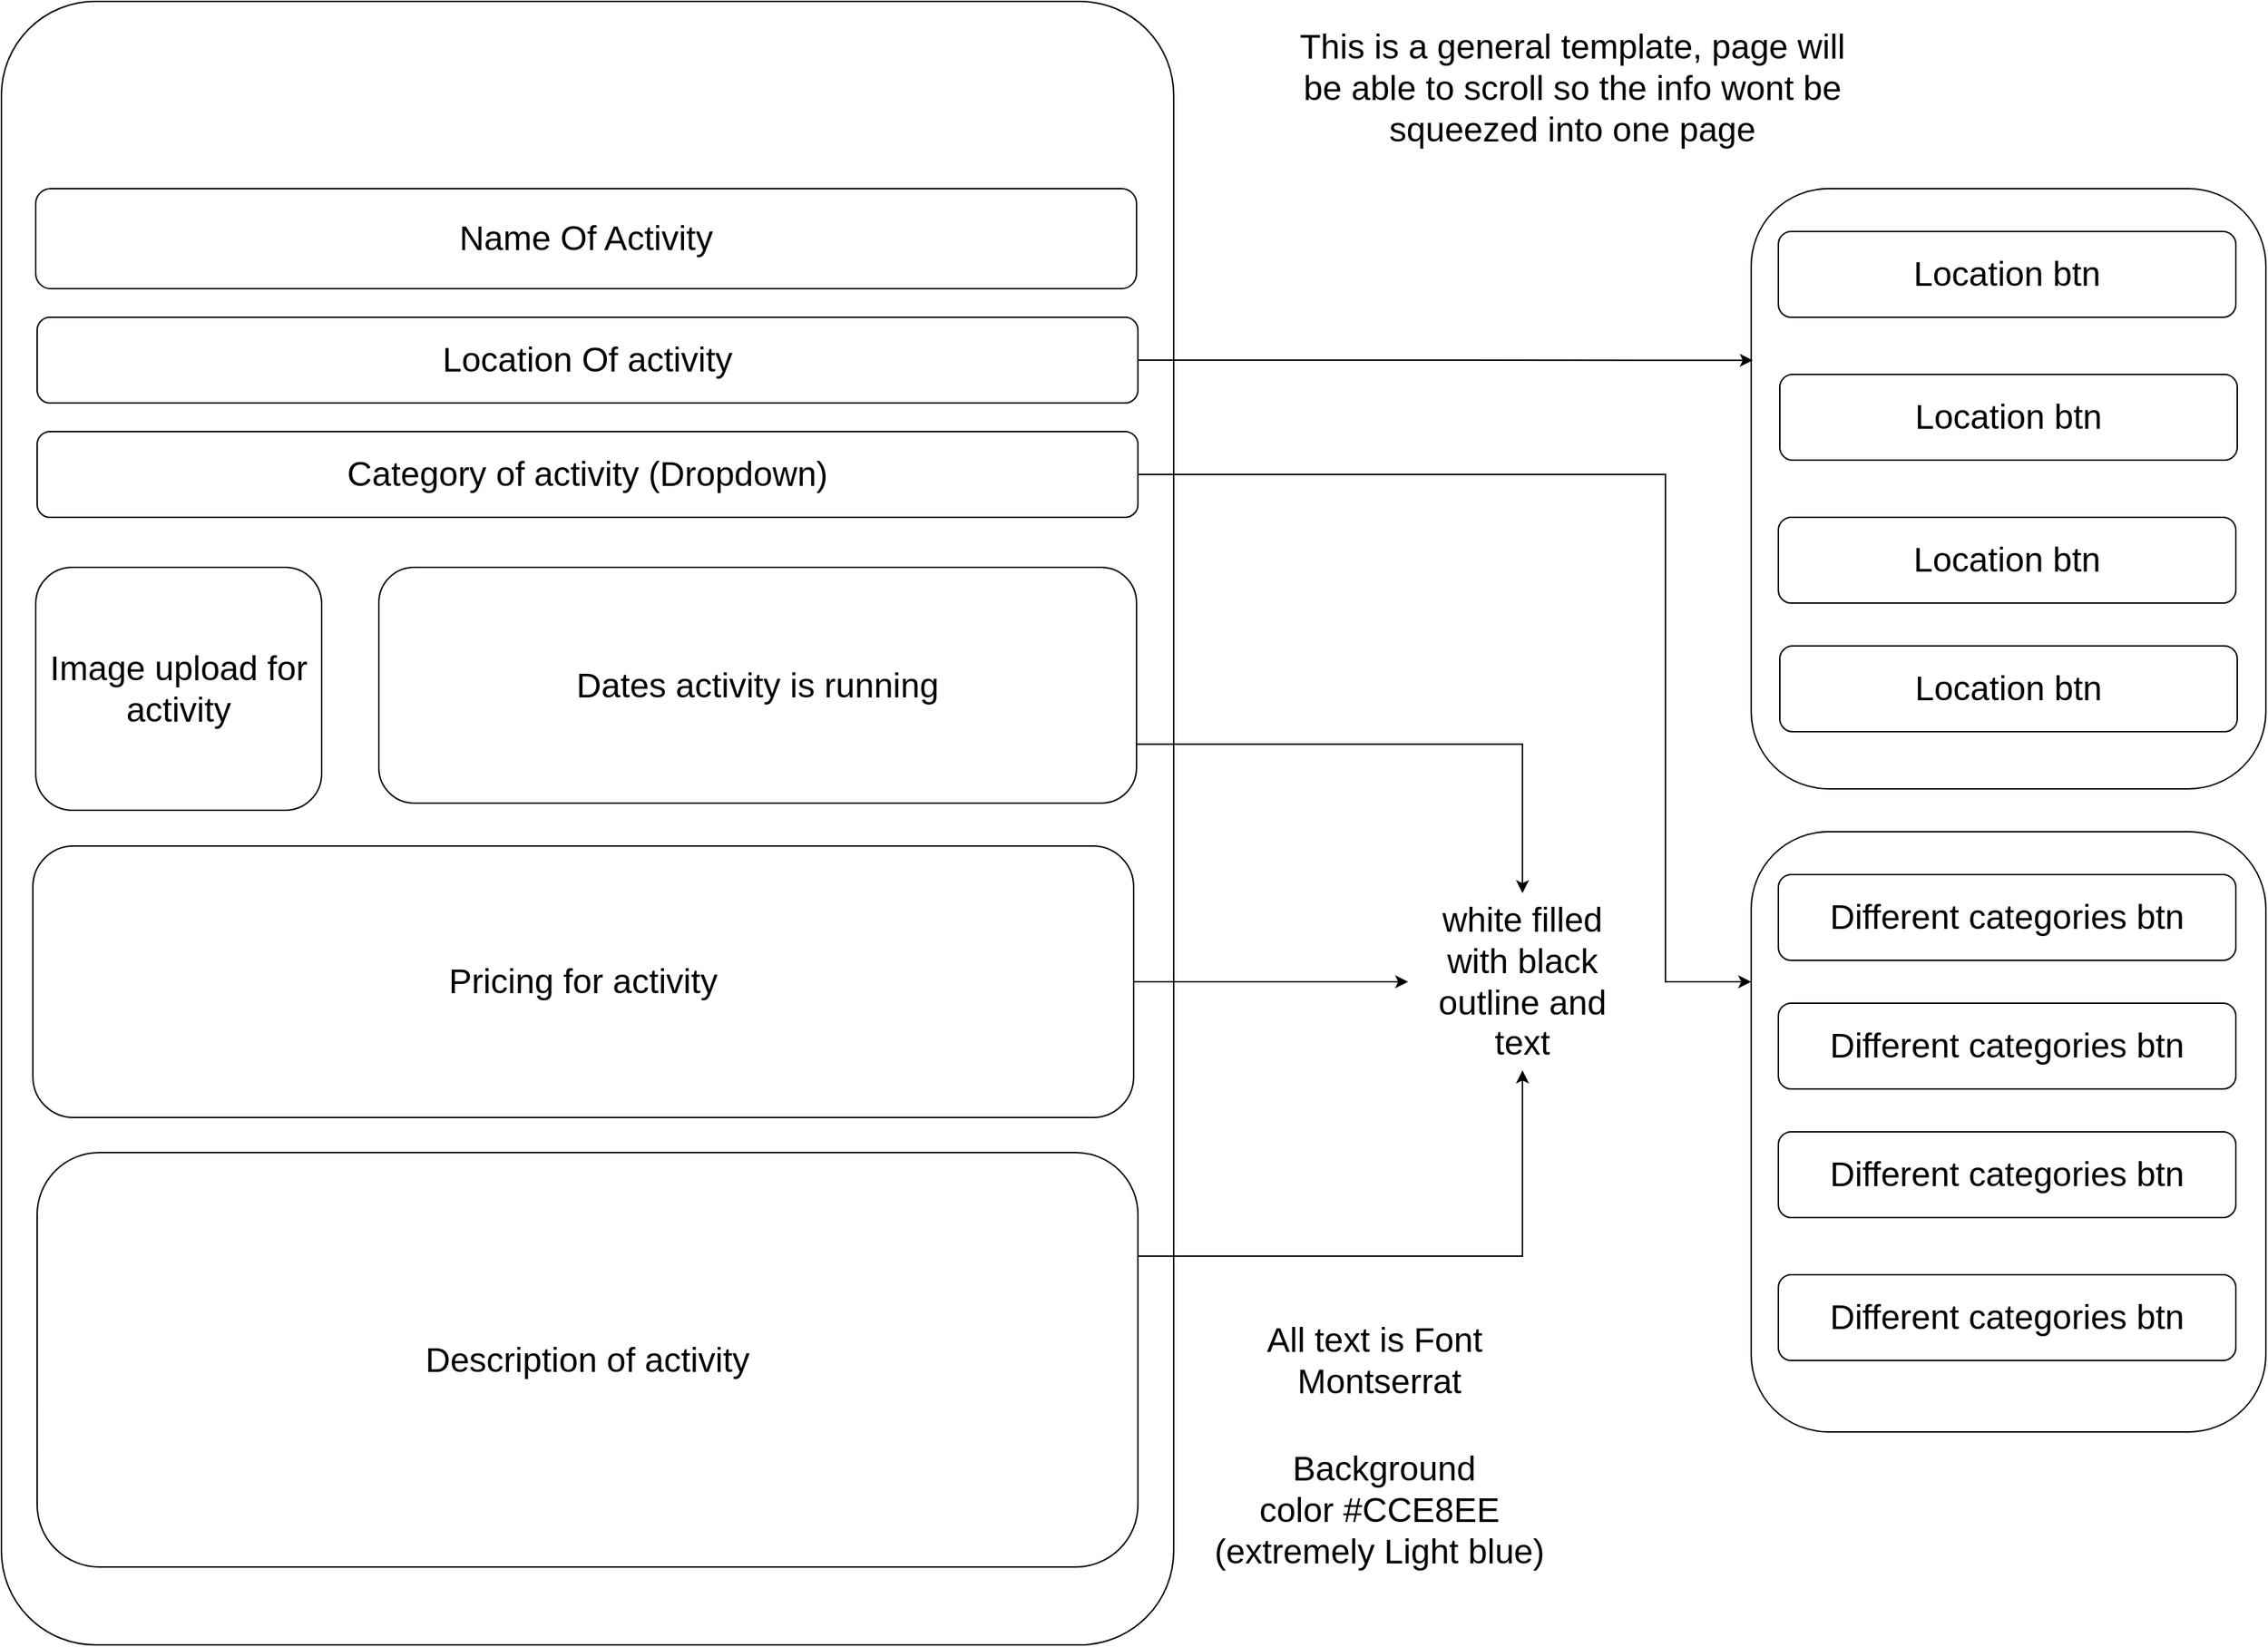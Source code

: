 <mxfile version="24.0.7" type="device">
  <diagram name="Page-1" id="f1b7ffb7-ca1e-a977-7cf5-a751b3c06c05">
    <mxGraphModel dx="2049" dy="1054" grid="1" gridSize="10" guides="1" tooltips="1" connect="1" arrows="1" fold="1" page="1" pageScale="1" pageWidth="826" pageHeight="1169" background="none" math="0" shadow="0">
      <root>
        <mxCell id="0" />
        <mxCell id="1" parent="0" />
        <mxCell id="zgCjQxgJXhWNuV71LP3J-62" value="" style="rounded=1;whiteSpace=wrap;html=1;arcSize=8;" vertex="1" parent="1">
          <mxGeometry x="6" y="9" width="820" height="1150" as="geometry" />
        </mxCell>
        <mxCell id="zgCjQxgJXhWNuV71LP3J-63" value="&lt;font style=&quot;font-size: 24px;&quot;&gt;Name Of Activity&lt;/font&gt;" style="rounded=1;whiteSpace=wrap;html=1;" vertex="1" parent="1">
          <mxGeometry x="30" y="140" width="770" height="70" as="geometry" />
        </mxCell>
        <mxCell id="zgCjQxgJXhWNuV71LP3J-83" style="edgeStyle=orthogonalEdgeStyle;rounded=0;orthogonalLoop=1;jettySize=auto;html=1;exitX=1;exitY=0.5;exitDx=0;exitDy=0;entryX=0;entryY=0.25;entryDx=0;entryDy=0;" edge="1" parent="1" source="zgCjQxgJXhWNuV71LP3J-64" target="zgCjQxgJXhWNuV71LP3J-73">
          <mxGeometry relative="1" as="geometry">
            <Array as="points">
              <mxPoint x="1170" y="340" />
              <mxPoint x="1170" y="695" />
            </Array>
          </mxGeometry>
        </mxCell>
        <mxCell id="zgCjQxgJXhWNuV71LP3J-64" value="&lt;font style=&quot;font-size: 24px;&quot;&gt;Category of activity (Dropdown)&lt;/font&gt;" style="rounded=1;whiteSpace=wrap;html=1;" vertex="1" parent="1">
          <mxGeometry x="31" y="310" width="770" height="60" as="geometry" />
        </mxCell>
        <mxCell id="zgCjQxgJXhWNuV71LP3J-65" value="" style="rounded=1;whiteSpace=wrap;html=1;" vertex="1" parent="1">
          <mxGeometry x="1230" y="140" width="360" height="420" as="geometry" />
        </mxCell>
        <mxCell id="zgCjQxgJXhWNuV71LP3J-70" value="&lt;font style=&quot;font-size: 24px;&quot;&gt;Location btn&lt;/font&gt;" style="rounded=1;whiteSpace=wrap;html=1;" vertex="1" parent="1">
          <mxGeometry x="1249" y="170" width="320" height="60" as="geometry" />
        </mxCell>
        <mxCell id="zgCjQxgJXhWNuV71LP3J-71" value="Image upload for activity" style="rounded=1;whiteSpace=wrap;html=1;fontSize=24;" vertex="1" parent="1">
          <mxGeometry x="30" y="405" width="200" height="170" as="geometry" />
        </mxCell>
        <mxCell id="zgCjQxgJXhWNuV71LP3J-72" value="&lt;font style=&quot;font-size: 24px;&quot;&gt;Location Of activity&lt;/font&gt;" style="rounded=1;whiteSpace=wrap;html=1;" vertex="1" parent="1">
          <mxGeometry x="31" y="230" width="770" height="60" as="geometry" />
        </mxCell>
        <mxCell id="zgCjQxgJXhWNuV71LP3J-73" value="" style="rounded=1;whiteSpace=wrap;html=1;" vertex="1" parent="1">
          <mxGeometry x="1230" y="590" width="360" height="420" as="geometry" />
        </mxCell>
        <mxCell id="zgCjQxgJXhWNuV71LP3J-74" value="&lt;font style=&quot;font-size: 24px;&quot;&gt;Different categories btn&lt;/font&gt;" style="rounded=1;whiteSpace=wrap;html=1;" vertex="1" parent="1">
          <mxGeometry x="1249" y="710" width="320" height="60" as="geometry" />
        </mxCell>
        <mxCell id="zgCjQxgJXhWNuV71LP3J-75" value="&lt;font style=&quot;font-size: 24px;&quot;&gt;Different categories btn&lt;/font&gt;" style="rounded=1;whiteSpace=wrap;html=1;" vertex="1" parent="1">
          <mxGeometry x="1249" y="800" width="320" height="60" as="geometry" />
        </mxCell>
        <mxCell id="zgCjQxgJXhWNuV71LP3J-76" value="&lt;font style=&quot;font-size: 24px;&quot;&gt;Different categories btn&lt;/font&gt;" style="rounded=1;whiteSpace=wrap;html=1;" vertex="1" parent="1">
          <mxGeometry x="1249" y="900" width="320" height="60" as="geometry" />
        </mxCell>
        <mxCell id="zgCjQxgJXhWNuV71LP3J-77" value="&lt;font style=&quot;font-size: 24px;&quot;&gt;Different categories btn&lt;/font&gt;" style="rounded=1;whiteSpace=wrap;html=1;" vertex="1" parent="1">
          <mxGeometry x="1249" y="620" width="320" height="60" as="geometry" />
        </mxCell>
        <mxCell id="zgCjQxgJXhWNuV71LP3J-78" value="&lt;font style=&quot;font-size: 24px;&quot;&gt;Location btn&lt;/font&gt;" style="rounded=1;whiteSpace=wrap;html=1;" vertex="1" parent="1">
          <mxGeometry x="1249" y="370" width="320" height="60" as="geometry" />
        </mxCell>
        <mxCell id="zgCjQxgJXhWNuV71LP3J-79" value="&lt;font style=&quot;font-size: 24px;&quot;&gt;Location btn&lt;/font&gt;" style="rounded=1;whiteSpace=wrap;html=1;" vertex="1" parent="1">
          <mxGeometry x="1250" y="270" width="320" height="60" as="geometry" />
        </mxCell>
        <mxCell id="zgCjQxgJXhWNuV71LP3J-80" value="&lt;font style=&quot;font-size: 24px;&quot;&gt;Location btn&lt;/font&gt;" style="rounded=1;whiteSpace=wrap;html=1;" vertex="1" parent="1">
          <mxGeometry x="1250" y="460" width="320" height="60" as="geometry" />
        </mxCell>
        <mxCell id="zgCjQxgJXhWNuV71LP3J-91" style="edgeStyle=orthogonalEdgeStyle;rounded=0;orthogonalLoop=1;jettySize=auto;html=1;exitX=1;exitY=0.75;exitDx=0;exitDy=0;" edge="1" parent="1" source="zgCjQxgJXhWNuV71LP3J-81" target="zgCjQxgJXhWNuV71LP3J-88">
          <mxGeometry relative="1" as="geometry" />
        </mxCell>
        <mxCell id="zgCjQxgJXhWNuV71LP3J-81" value="&lt;font style=&quot;font-size: 24px;&quot;&gt;Dates activity is running&lt;/font&gt;" style="rounded=1;whiteSpace=wrap;html=1;" vertex="1" parent="1">
          <mxGeometry x="270" y="405" width="530" height="165" as="geometry" />
        </mxCell>
        <mxCell id="zgCjQxgJXhWNuV71LP3J-82" style="edgeStyle=orthogonalEdgeStyle;rounded=0;orthogonalLoop=1;jettySize=auto;html=1;exitX=1;exitY=0.5;exitDx=0;exitDy=0;entryX=0.003;entryY=0.286;entryDx=0;entryDy=0;entryPerimeter=0;" edge="1" parent="1" source="zgCjQxgJXhWNuV71LP3J-72" target="zgCjQxgJXhWNuV71LP3J-65">
          <mxGeometry relative="1" as="geometry" />
        </mxCell>
        <mxCell id="zgCjQxgJXhWNuV71LP3J-84" value="&lt;font style=&quot;font-size: 24px;&quot;&gt;All text is Font&amp;nbsp;&lt;/font&gt;&lt;div&gt;&lt;font style=&quot;&quot;&gt;&lt;font style=&quot;font-size: 24px;&quot;&gt;Montserrat&lt;/font&gt;&lt;br&gt;&lt;/font&gt;&lt;/div&gt;" style="text;strokeColor=none;align=center;fillColor=none;html=1;verticalAlign=middle;whiteSpace=wrap;rounded=0;" vertex="1" parent="1">
          <mxGeometry x="850" y="920" width="240" height="79" as="geometry" />
        </mxCell>
        <mxCell id="zgCjQxgJXhWNuV71LP3J-85" value="&lt;font style=&quot;font-size: 24px;&quot;&gt;&amp;nbsp;Background color&amp;nbsp;#CCE8EE (extremely Light blue)&lt;/font&gt;" style="text;strokeColor=none;align=center;fillColor=none;html=1;verticalAlign=middle;whiteSpace=wrap;rounded=0;" vertex="1" parent="1">
          <mxGeometry x="850" y="980" width="240" height="170" as="geometry" />
        </mxCell>
        <mxCell id="zgCjQxgJXhWNuV71LP3J-90" style="edgeStyle=orthogonalEdgeStyle;rounded=0;orthogonalLoop=1;jettySize=auto;html=1;exitX=1;exitY=0.25;exitDx=0;exitDy=0;" edge="1" parent="1" source="zgCjQxgJXhWNuV71LP3J-86" target="zgCjQxgJXhWNuV71LP3J-88">
          <mxGeometry relative="1" as="geometry" />
        </mxCell>
        <mxCell id="zgCjQxgJXhWNuV71LP3J-86" value="&lt;font style=&quot;font-size: 24px;&quot;&gt;Description of activity&lt;/font&gt;" style="rounded=1;whiteSpace=wrap;html=1;" vertex="1" parent="1">
          <mxGeometry x="31" y="814.5" width="770" height="290" as="geometry" />
        </mxCell>
        <mxCell id="zgCjQxgJXhWNuV71LP3J-89" style="edgeStyle=orthogonalEdgeStyle;rounded=0;orthogonalLoop=1;jettySize=auto;html=1;exitX=1;exitY=0.5;exitDx=0;exitDy=0;entryX=0;entryY=0.5;entryDx=0;entryDy=0;" edge="1" parent="1" source="zgCjQxgJXhWNuV71LP3J-87" target="zgCjQxgJXhWNuV71LP3J-88">
          <mxGeometry relative="1" as="geometry" />
        </mxCell>
        <mxCell id="zgCjQxgJXhWNuV71LP3J-87" value="&lt;font style=&quot;font-size: 24px;&quot;&gt;Pricing for activity&lt;/font&gt;" style="rounded=1;whiteSpace=wrap;html=1;" vertex="1" parent="1">
          <mxGeometry x="28" y="600" width="770" height="190" as="geometry" />
        </mxCell>
        <mxCell id="zgCjQxgJXhWNuV71LP3J-88" value="&lt;font style=&quot;font-size: 24px;&quot;&gt;white filled with black outline and text&lt;/font&gt;" style="text;strokeColor=none;align=center;fillColor=none;html=1;verticalAlign=middle;whiteSpace=wrap;rounded=0;" vertex="1" parent="1">
          <mxGeometry x="990" y="633" width="160" height="124" as="geometry" />
        </mxCell>
        <mxCell id="zgCjQxgJXhWNuV71LP3J-92" value="&lt;font style=&quot;font-size: 24px;&quot;&gt;This is a general template, page will be able to scroll so the info wont be squeezed into one page&lt;/font&gt;" style="text;html=1;align=center;verticalAlign=middle;whiteSpace=wrap;rounded=0;" vertex="1" parent="1">
          <mxGeometry x="910" y="30" width="390" height="80" as="geometry" />
        </mxCell>
      </root>
    </mxGraphModel>
  </diagram>
</mxfile>
